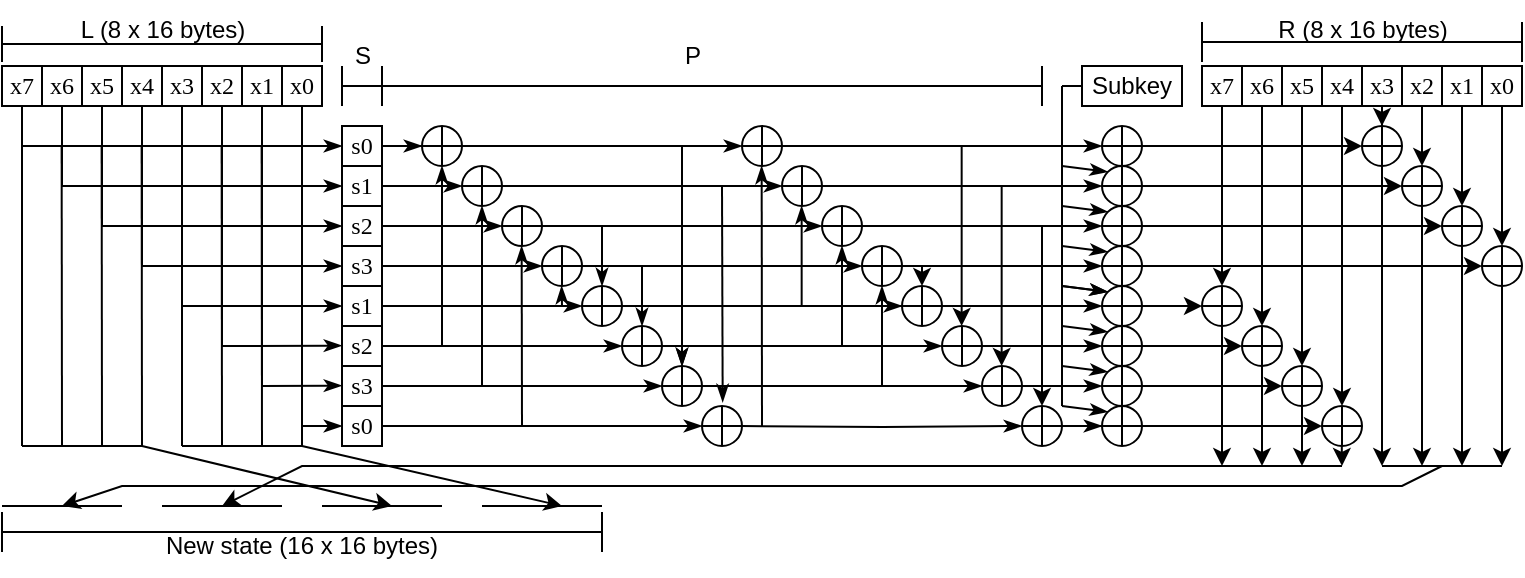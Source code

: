 <mxfile version="20.8.16" type="device"><diagram id="EB2TiOhRfrGCA63Hxv11" name="Page-1"><mxGraphModel dx="985" dy="587" grid="1" gridSize="10" guides="1" tooltips="1" connect="1" arrows="1" fold="1" page="1" pageScale="1" pageWidth="850" pageHeight="1100" math="0" shadow="0"><root><mxCell id="0"/><mxCell id="1" parent="0"/><mxCell id="2Qo4ODUNuvHKBM7ZVn9f-11" style="edgeStyle=orthogonalEdgeStyle;rounded=0;orthogonalLoop=1;jettySize=auto;html=1;endArrow=none;endFill=0;" parent="1" source="1YM4unuoVFdTTNvpchQm-1" edge="1"><mxGeometry relative="1" as="geometry"><mxPoint x="90" y="140" as="targetPoint"/></mxGeometry></mxCell><mxCell id="1YM4unuoVFdTTNvpchQm-1" value="&lt;font face=&quot;Source Code Pro&quot;&gt;x7&lt;/font&gt;" style="rounded=0;whiteSpace=wrap;html=1;" parent="1" vertex="1"><mxGeometry x="80" y="100" width="20" height="20" as="geometry"/></mxCell><mxCell id="2Qo4ODUNuvHKBM7ZVn9f-12" style="edgeStyle=orthogonalEdgeStyle;rounded=0;orthogonalLoop=1;jettySize=auto;html=1;endArrow=none;endFill=0;" parent="1" source="1YM4unuoVFdTTNvpchQm-2" edge="1"><mxGeometry relative="1" as="geometry"><mxPoint x="110" y="160" as="targetPoint"/></mxGeometry></mxCell><mxCell id="1YM4unuoVFdTTNvpchQm-2" value="&lt;font face=&quot;Source Code Pro&quot;&gt;x6&lt;/font&gt;" style="rounded=0;whiteSpace=wrap;html=1;" parent="1" vertex="1"><mxGeometry x="100" y="100" width="20" height="20" as="geometry"/></mxCell><mxCell id="2Qo4ODUNuvHKBM7ZVn9f-14" style="edgeStyle=orthogonalEdgeStyle;rounded=0;orthogonalLoop=1;jettySize=auto;html=1;endArrow=none;endFill=0;" parent="1" source="1YM4unuoVFdTTNvpchQm-3" edge="1"><mxGeometry relative="1" as="geometry"><mxPoint x="150" y="200" as="targetPoint"/></mxGeometry></mxCell><mxCell id="1YM4unuoVFdTTNvpchQm-3" value="&lt;font face=&quot;Source Code Pro&quot;&gt;x4&lt;/font&gt;" style="rounded=0;whiteSpace=wrap;html=1;" parent="1" vertex="1"><mxGeometry x="140" y="100" width="20" height="20" as="geometry"/></mxCell><mxCell id="2Qo4ODUNuvHKBM7ZVn9f-13" style="edgeStyle=orthogonalEdgeStyle;rounded=0;orthogonalLoop=1;jettySize=auto;html=1;endArrow=none;endFill=0;" parent="1" source="1YM4unuoVFdTTNvpchQm-4" edge="1"><mxGeometry relative="1" as="geometry"><mxPoint x="130" y="180" as="targetPoint"/></mxGeometry></mxCell><mxCell id="1YM4unuoVFdTTNvpchQm-4" value="&lt;font face=&quot;Source Code Pro&quot;&gt;x5&lt;/font&gt;" style="rounded=0;whiteSpace=wrap;html=1;" parent="1" vertex="1"><mxGeometry x="120" y="100" width="20" height="20" as="geometry"/></mxCell><mxCell id="2Qo4ODUNuvHKBM7ZVn9f-15" style="edgeStyle=orthogonalEdgeStyle;rounded=0;orthogonalLoop=1;jettySize=auto;html=1;endArrow=none;endFill=0;" parent="1" source="1YM4unuoVFdTTNvpchQm-5" edge="1"><mxGeometry relative="1" as="geometry"><mxPoint x="170" y="220" as="targetPoint"/></mxGeometry></mxCell><mxCell id="1YM4unuoVFdTTNvpchQm-5" value="&lt;font face=&quot;Source Code Pro&quot;&gt;x3&lt;/font&gt;" style="rounded=0;whiteSpace=wrap;html=1;" parent="1" vertex="1"><mxGeometry x="160" y="100" width="20" height="20" as="geometry"/></mxCell><mxCell id="2Qo4ODUNuvHKBM7ZVn9f-16" style="edgeStyle=orthogonalEdgeStyle;rounded=0;orthogonalLoop=1;jettySize=auto;html=1;endArrow=none;endFill=0;" parent="1" source="1YM4unuoVFdTTNvpchQm-6" edge="1"><mxGeometry relative="1" as="geometry"><mxPoint x="190" y="240" as="targetPoint"/></mxGeometry></mxCell><mxCell id="1YM4unuoVFdTTNvpchQm-6" value="&lt;font face=&quot;Source Code Pro&quot;&gt;x2&lt;/font&gt;" style="rounded=0;whiteSpace=wrap;html=1;" parent="1" vertex="1"><mxGeometry x="180" y="100" width="20" height="20" as="geometry"/></mxCell><mxCell id="1YM4unuoVFdTTNvpchQm-7" value="&lt;font face=&quot;Source Code Pro&quot;&gt;x0&lt;/font&gt;" style="rounded=0;whiteSpace=wrap;html=1;" parent="1" vertex="1"><mxGeometry x="220" y="100" width="20" height="20" as="geometry"/></mxCell><mxCell id="2Qo4ODUNuvHKBM7ZVn9f-17" style="edgeStyle=orthogonalEdgeStyle;rounded=0;orthogonalLoop=1;jettySize=auto;html=1;endArrow=none;endFill=0;" parent="1" source="1YM4unuoVFdTTNvpchQm-8" edge="1"><mxGeometry relative="1" as="geometry"><mxPoint x="210" y="260" as="targetPoint"/></mxGeometry></mxCell><mxCell id="1YM4unuoVFdTTNvpchQm-8" value="&lt;font face=&quot;Source Code Pro&quot;&gt;x1&lt;/font&gt;" style="rounded=0;whiteSpace=wrap;html=1;" parent="1" vertex="1"><mxGeometry x="200" y="100" width="20" height="20" as="geometry"/></mxCell><mxCell id="1YM4unuoVFdTTNvpchQm-9" value="" style="shape=crossbar;whiteSpace=wrap;html=1;rounded=1;" parent="1" vertex="1"><mxGeometry x="80" y="80" width="160" height="18" as="geometry"/></mxCell><mxCell id="1YM4unuoVFdTTNvpchQm-10" value="L (8 x 16 bytes)" style="text;html=1;align=center;verticalAlign=middle;resizable=0;points=[];autosize=1;strokeColor=none;fillColor=none;" parent="1" vertex="1"><mxGeometry x="105" y="67" width="110" height="30" as="geometry"/></mxCell><mxCell id="2Qo4ODUNuvHKBM7ZVn9f-50" style="edgeStyle=orthogonalEdgeStyle;rounded=0;orthogonalLoop=1;jettySize=auto;html=1;entryX=0;entryY=0.5;entryDx=0;entryDy=0;endArrow=classicThin;endFill=1;" parent="1" source="2Qo4ODUNuvHKBM7ZVn9f-2" target="2Qo4ODUNuvHKBM7ZVn9f-40" edge="1"><mxGeometry relative="1" as="geometry"/></mxCell><mxCell id="2Qo4ODUNuvHKBM7ZVn9f-2" value="&lt;font face=&quot;Source Code Pro&quot;&gt;s0&lt;/font&gt;" style="rounded=0;whiteSpace=wrap;html=1;" parent="1" vertex="1"><mxGeometry x="250" y="130" width="20" height="20" as="geometry"/></mxCell><mxCell id="2Qo4ODUNuvHKBM7ZVn9f-51" style="edgeStyle=orthogonalEdgeStyle;rounded=0;orthogonalLoop=1;jettySize=auto;html=1;entryX=0;entryY=0.5;entryDx=0;entryDy=0;endArrow=classicThin;endFill=1;" parent="1" source="2Qo4ODUNuvHKBM7ZVn9f-3" target="2Qo4ODUNuvHKBM7ZVn9f-41" edge="1"><mxGeometry relative="1" as="geometry"/></mxCell><mxCell id="2Qo4ODUNuvHKBM7ZVn9f-3" value="&lt;font face=&quot;Source Code Pro&quot;&gt;s1&lt;/font&gt;" style="rounded=0;whiteSpace=wrap;html=1;" parent="1" vertex="1"><mxGeometry x="250" y="150" width="20" height="20" as="geometry"/></mxCell><mxCell id="2Qo4ODUNuvHKBM7ZVn9f-52" style="edgeStyle=orthogonalEdgeStyle;rounded=0;orthogonalLoop=1;jettySize=auto;html=1;entryX=0;entryY=0.5;entryDx=0;entryDy=0;endArrow=classicThin;endFill=1;" parent="1" source="2Qo4ODUNuvHKBM7ZVn9f-4" target="2Qo4ODUNuvHKBM7ZVn9f-43" edge="1"><mxGeometry relative="1" as="geometry"/></mxCell><mxCell id="2Qo4ODUNuvHKBM7ZVn9f-4" value="&lt;font face=&quot;Source Code Pro&quot;&gt;s2&lt;/font&gt;" style="rounded=0;whiteSpace=wrap;html=1;" parent="1" vertex="1"><mxGeometry x="250" y="170" width="20" height="20" as="geometry"/></mxCell><mxCell id="2Qo4ODUNuvHKBM7ZVn9f-53" style="edgeStyle=orthogonalEdgeStyle;rounded=0;orthogonalLoop=1;jettySize=auto;html=1;entryX=0;entryY=0.5;entryDx=0;entryDy=0;endArrow=classicThin;endFill=1;" parent="1" source="2Qo4ODUNuvHKBM7ZVn9f-5" target="2Qo4ODUNuvHKBM7ZVn9f-42" edge="1"><mxGeometry relative="1" as="geometry"/></mxCell><mxCell id="2Qo4ODUNuvHKBM7ZVn9f-5" value="&lt;font face=&quot;Source Code Pro&quot;&gt;s3&lt;/font&gt;" style="rounded=0;whiteSpace=wrap;html=1;" parent="1" vertex="1"><mxGeometry x="250" y="190" width="20" height="20" as="geometry"/></mxCell><mxCell id="2Qo4ODUNuvHKBM7ZVn9f-54" style="edgeStyle=orthogonalEdgeStyle;rounded=0;orthogonalLoop=1;jettySize=auto;html=1;entryX=0;entryY=0.5;entryDx=0;entryDy=0;endArrow=classicThin;endFill=1;" parent="1" source="2Qo4ODUNuvHKBM7ZVn9f-6" target="2Qo4ODUNuvHKBM7ZVn9f-45" edge="1"><mxGeometry relative="1" as="geometry"/></mxCell><mxCell id="2Qo4ODUNuvHKBM7ZVn9f-6" value="&lt;font face=&quot;Source Code Pro&quot;&gt;s1&lt;/font&gt;" style="rounded=0;whiteSpace=wrap;html=1;" parent="1" vertex="1"><mxGeometry x="250" y="210" width="20" height="20" as="geometry"/></mxCell><mxCell id="2Qo4ODUNuvHKBM7ZVn9f-56" style="edgeStyle=orthogonalEdgeStyle;rounded=0;orthogonalLoop=1;jettySize=auto;html=1;entryX=0;entryY=0.5;entryDx=0;entryDy=0;endArrow=classicThin;endFill=1;" parent="1" source="2Qo4ODUNuvHKBM7ZVn9f-7" target="2Qo4ODUNuvHKBM7ZVn9f-46" edge="1"><mxGeometry relative="1" as="geometry"/></mxCell><mxCell id="2Qo4ODUNuvHKBM7ZVn9f-7" value="&lt;font face=&quot;Source Code Pro&quot;&gt;s2&lt;/font&gt;" style="rounded=0;whiteSpace=wrap;html=1;" parent="1" vertex="1"><mxGeometry x="250" y="230" width="20" height="20" as="geometry"/></mxCell><mxCell id="2Qo4ODUNuvHKBM7ZVn9f-57" style="edgeStyle=orthogonalEdgeStyle;rounded=0;orthogonalLoop=1;jettySize=auto;html=1;entryX=0;entryY=0.5;entryDx=0;entryDy=0;endArrow=classicThin;endFill=1;" parent="1" source="2Qo4ODUNuvHKBM7ZVn9f-8" target="2Qo4ODUNuvHKBM7ZVn9f-48" edge="1"><mxGeometry relative="1" as="geometry"/></mxCell><mxCell id="2Qo4ODUNuvHKBM7ZVn9f-8" value="&lt;font face=&quot;Source Code Pro&quot;&gt;s3&lt;/font&gt;" style="rounded=0;whiteSpace=wrap;html=1;" parent="1" vertex="1"><mxGeometry x="250" y="250" width="20" height="20" as="geometry"/></mxCell><mxCell id="2Qo4ODUNuvHKBM7ZVn9f-58" style="edgeStyle=orthogonalEdgeStyle;rounded=0;orthogonalLoop=1;jettySize=auto;html=1;entryX=0;entryY=0.5;entryDx=0;entryDy=0;endArrow=classicThin;endFill=1;" parent="1" source="2Qo4ODUNuvHKBM7ZVn9f-9" target="2Qo4ODUNuvHKBM7ZVn9f-47" edge="1"><mxGeometry relative="1" as="geometry"/></mxCell><mxCell id="2Qo4ODUNuvHKBM7ZVn9f-9" value="&lt;font face=&quot;Source Code Pro&quot;&gt;s0&lt;/font&gt;" style="rounded=0;whiteSpace=wrap;html=1;" parent="1" vertex="1"><mxGeometry x="250" y="270" width="20" height="20" as="geometry"/></mxCell><mxCell id="2Qo4ODUNuvHKBM7ZVn9f-10" value="" style="endArrow=classicThin;html=1;rounded=0;entryX=0;entryY=0.5;entryDx=0;entryDy=0;endFill=1;" parent="1" target="2Qo4ODUNuvHKBM7ZVn9f-2" edge="1"><mxGeometry width="50" height="50" relative="1" as="geometry"><mxPoint x="90" y="140" as="sourcePoint"/><mxPoint x="130" y="180" as="targetPoint"/></mxGeometry></mxCell><mxCell id="2Qo4ODUNuvHKBM7ZVn9f-20" value="" style="endArrow=classicThin;html=1;rounded=0;entryX=0;entryY=0.5;entryDx=0;entryDy=0;endFill=1;" parent="1" target="2Qo4ODUNuvHKBM7ZVn9f-3" edge="1"><mxGeometry width="50" height="50" relative="1" as="geometry"><mxPoint x="110" y="160" as="sourcePoint"/><mxPoint x="120" y="250" as="targetPoint"/></mxGeometry></mxCell><mxCell id="2Qo4ODUNuvHKBM7ZVn9f-21" value="" style="endArrow=classicThin;html=1;rounded=0;entryX=0;entryY=0.5;entryDx=0;entryDy=0;endFill=1;" parent="1" target="2Qo4ODUNuvHKBM7ZVn9f-4" edge="1"><mxGeometry width="50" height="50" relative="1" as="geometry"><mxPoint x="130" y="180" as="sourcePoint"/><mxPoint x="130" y="260" as="targetPoint"/></mxGeometry></mxCell><mxCell id="2Qo4ODUNuvHKBM7ZVn9f-22" value="" style="endArrow=classicThin;html=1;rounded=0;entryX=0;entryY=0.5;entryDx=0;entryDy=0;endFill=1;" parent="1" target="2Qo4ODUNuvHKBM7ZVn9f-5" edge="1"><mxGeometry width="50" height="50" relative="1" as="geometry"><mxPoint x="150" y="200" as="sourcePoint"/><mxPoint x="140" y="270" as="targetPoint"/></mxGeometry></mxCell><mxCell id="2Qo4ODUNuvHKBM7ZVn9f-23" value="" style="endArrow=classicThin;html=1;rounded=0;entryX=0;entryY=0.5;entryDx=0;entryDy=0;endFill=1;" parent="1" target="2Qo4ODUNuvHKBM7ZVn9f-6" edge="1"><mxGeometry width="50" height="50" relative="1" as="geometry"><mxPoint x="170" y="220" as="sourcePoint"/><mxPoint x="150" y="280" as="targetPoint"/></mxGeometry></mxCell><mxCell id="2Qo4ODUNuvHKBM7ZVn9f-25" value="" style="endArrow=classicThin;html=1;rounded=0;entryX=0;entryY=0.5;entryDx=0;entryDy=0;endFill=1;" parent="1" edge="1"><mxGeometry width="50" height="50" relative="1" as="geometry"><mxPoint x="190" y="240" as="sourcePoint"/><mxPoint x="250" y="239.82" as="targetPoint"/></mxGeometry></mxCell><mxCell id="2Qo4ODUNuvHKBM7ZVn9f-26" value="" style="endArrow=classicThin;html=1;rounded=0;entryX=0;entryY=0.5;entryDx=0;entryDy=0;endFill=1;" parent="1" edge="1"><mxGeometry width="50" height="50" relative="1" as="geometry"><mxPoint x="210" y="260" as="sourcePoint"/><mxPoint x="250" y="259.82" as="targetPoint"/></mxGeometry></mxCell><mxCell id="2Qo4ODUNuvHKBM7ZVn9f-27" value="" style="endArrow=classicThin;html=1;rounded=0;entryX=0;entryY=0.5;entryDx=0;entryDy=0;endFill=1;" parent="1" target="2Qo4ODUNuvHKBM7ZVn9f-9" edge="1"><mxGeometry width="50" height="50" relative="1" as="geometry"><mxPoint x="230" y="280" as="sourcePoint"/><mxPoint x="270" y="330" as="targetPoint"/></mxGeometry></mxCell><mxCell id="2Qo4ODUNuvHKBM7ZVn9f-28" value="" style="endArrow=none;html=1;rounded=0;" parent="1" edge="1"><mxGeometry width="50" height="50" relative="1" as="geometry"><mxPoint x="90" y="290" as="sourcePoint"/><mxPoint x="90" y="140" as="targetPoint"/></mxGeometry></mxCell><mxCell id="2Qo4ODUNuvHKBM7ZVn9f-29" value="" style="endArrow=none;html=1;rounded=0;" parent="1" edge="1"><mxGeometry width="50" height="50" relative="1" as="geometry"><mxPoint x="110" y="290" as="sourcePoint"/><mxPoint x="109.82" y="140" as="targetPoint"/></mxGeometry></mxCell><mxCell id="2Qo4ODUNuvHKBM7ZVn9f-30" value="" style="endArrow=none;html=1;rounded=0;" parent="1" edge="1"><mxGeometry width="50" height="50" relative="1" as="geometry"><mxPoint x="130" y="290" as="sourcePoint"/><mxPoint x="129.82" y="140" as="targetPoint"/></mxGeometry></mxCell><mxCell id="2Qo4ODUNuvHKBM7ZVn9f-31" value="" style="endArrow=none;html=1;rounded=0;" parent="1" edge="1"><mxGeometry width="50" height="50" relative="1" as="geometry"><mxPoint x="150" y="290" as="sourcePoint"/><mxPoint x="149.82" y="140" as="targetPoint"/></mxGeometry></mxCell><mxCell id="2Qo4ODUNuvHKBM7ZVn9f-32" value="" style="endArrow=none;html=1;rounded=0;" parent="1" edge="1"><mxGeometry width="50" height="50" relative="1" as="geometry"><mxPoint x="170" y="290" as="sourcePoint"/><mxPoint x="170" y="140" as="targetPoint"/></mxGeometry></mxCell><mxCell id="2Qo4ODUNuvHKBM7ZVn9f-33" value="" style="endArrow=none;html=1;rounded=0;" parent="1" edge="1"><mxGeometry width="50" height="50" relative="1" as="geometry"><mxPoint x="190" y="290" as="sourcePoint"/><mxPoint x="189.82" y="140" as="targetPoint"/></mxGeometry></mxCell><mxCell id="2Qo4ODUNuvHKBM7ZVn9f-34" value="" style="endArrow=none;html=1;rounded=0;" parent="1" edge="1"><mxGeometry width="50" height="50" relative="1" as="geometry"><mxPoint x="210" y="290" as="sourcePoint"/><mxPoint x="209.82" y="140" as="targetPoint"/></mxGeometry></mxCell><mxCell id="2Qo4ODUNuvHKBM7ZVn9f-35" value="" style="endArrow=none;html=1;rounded=0;entryX=0.5;entryY=1;entryDx=0;entryDy=0;" parent="1" target="1YM4unuoVFdTTNvpchQm-7" edge="1"><mxGeometry width="50" height="50" relative="1" as="geometry"><mxPoint x="230" y="290" as="sourcePoint"/><mxPoint x="229.91" y="140" as="targetPoint"/></mxGeometry></mxCell><mxCell id="2Qo4ODUNuvHKBM7ZVn9f-37" value="" style="shape=crossbar;whiteSpace=wrap;html=1;rounded=1;fillColor=#212B2B;" parent="1" vertex="1"><mxGeometry x="250" y="100" width="20" height="20" as="geometry"/></mxCell><mxCell id="2Qo4ODUNuvHKBM7ZVn9f-39" value="S" style="text;html=1;align=center;verticalAlign=middle;resizable=0;points=[];autosize=1;strokeColor=none;fillColor=none;" parent="1" vertex="1"><mxGeometry x="245" y="80" width="30" height="30" as="geometry"/></mxCell><mxCell id="2Qo4ODUNuvHKBM7ZVn9f-40" value="" style="shape=orEllipse;perimeter=ellipsePerimeter;whiteSpace=wrap;html=1;backgroundOutline=1;fillColor=none;" parent="1" vertex="1"><mxGeometry x="290" y="130" width="20" height="20" as="geometry"/></mxCell><mxCell id="2Qo4ODUNuvHKBM7ZVn9f-41" value="" style="shape=orEllipse;perimeter=ellipsePerimeter;whiteSpace=wrap;html=1;backgroundOutline=1;fillColor=none;" parent="1" vertex="1"><mxGeometry x="310" y="150" width="20" height="20" as="geometry"/></mxCell><mxCell id="2Qo4ODUNuvHKBM7ZVn9f-42" value="" style="shape=orEllipse;perimeter=ellipsePerimeter;whiteSpace=wrap;html=1;backgroundOutline=1;fillColor=none;" parent="1" vertex="1"><mxGeometry x="350" y="190" width="20" height="20" as="geometry"/></mxCell><mxCell id="2Qo4ODUNuvHKBM7ZVn9f-43" value="" style="shape=orEllipse;perimeter=ellipsePerimeter;whiteSpace=wrap;html=1;backgroundOutline=1;fillColor=none;" parent="1" vertex="1"><mxGeometry x="330" y="170" width="20" height="20" as="geometry"/></mxCell><mxCell id="2Qo4ODUNuvHKBM7ZVn9f-45" value="" style="shape=orEllipse;perimeter=ellipsePerimeter;whiteSpace=wrap;html=1;backgroundOutline=1;fillColor=none;" parent="1" vertex="1"><mxGeometry x="370" y="210" width="20" height="20" as="geometry"/></mxCell><mxCell id="2Qo4ODUNuvHKBM7ZVn9f-46" value="" style="shape=orEllipse;perimeter=ellipsePerimeter;whiteSpace=wrap;html=1;backgroundOutline=1;fillColor=none;" parent="1" vertex="1"><mxGeometry x="390" y="230" width="20" height="20" as="geometry"/></mxCell><mxCell id="2Qo4ODUNuvHKBM7ZVn9f-47" value="" style="shape=orEllipse;perimeter=ellipsePerimeter;whiteSpace=wrap;html=1;backgroundOutline=1;fillColor=none;" parent="1" vertex="1"><mxGeometry x="430" y="270" width="20" height="20" as="geometry"/></mxCell><mxCell id="2Qo4ODUNuvHKBM7ZVn9f-48" value="" style="shape=orEllipse;perimeter=ellipsePerimeter;whiteSpace=wrap;html=1;backgroundOutline=1;fillColor=none;" parent="1" vertex="1"><mxGeometry x="410" y="250" width="20" height="20" as="geometry"/></mxCell><mxCell id="2Qo4ODUNuvHKBM7ZVn9f-60" value="" style="endArrow=classicThin;html=1;rounded=0;entryX=0.5;entryY=1;entryDx=0;entryDy=0;endFill=1;" parent="1" target="2Qo4ODUNuvHKBM7ZVn9f-40" edge="1"><mxGeometry width="50" height="50" relative="1" as="geometry"><mxPoint x="300" y="240" as="sourcePoint"/><mxPoint x="350" y="300" as="targetPoint"/></mxGeometry></mxCell><mxCell id="2Qo4ODUNuvHKBM7ZVn9f-62" value="" style="endArrow=classicThin;html=1;rounded=0;entryX=0.5;entryY=1;entryDx=0;entryDy=0;endFill=1;" parent="1" edge="1"><mxGeometry width="50" height="50" relative="1" as="geometry"><mxPoint x="340" y="280" as="sourcePoint"/><mxPoint x="339.83" y="190" as="targetPoint"/></mxGeometry></mxCell><mxCell id="2Qo4ODUNuvHKBM7ZVn9f-63" value="" style="endArrow=classicThin;html=1;rounded=0;entryX=0.5;entryY=1;entryDx=0;entryDy=0;endFill=1;" parent="1" edge="1"><mxGeometry width="50" height="50" relative="1" as="geometry"><mxPoint x="320" y="260" as="sourcePoint"/><mxPoint x="320" y="170" as="targetPoint"/></mxGeometry></mxCell><mxCell id="2Qo4ODUNuvHKBM7ZVn9f-65" value="" style="endArrow=classicThin;html=1;rounded=0;entryX=0.5;entryY=1;entryDx=0;entryDy=0;endFill=1;" parent="1" edge="1"><mxGeometry width="50" height="50" relative="1" as="geometry"><mxPoint x="360" y="220" as="sourcePoint"/><mxPoint x="359.83" y="210" as="targetPoint"/></mxGeometry></mxCell><mxCell id="2Qo4ODUNuvHKBM7ZVn9f-66" style="edgeStyle=orthogonalEdgeStyle;rounded=0;orthogonalLoop=1;jettySize=auto;html=1;entryX=0;entryY=0.5;entryDx=0;entryDy=0;endArrow=classicThin;endFill=1;exitX=1;exitY=0.5;exitDx=0;exitDy=0;" parent="1" source="2Qo4ODUNuvHKBM7ZVn9f-40" target="2Qo4ODUNuvHKBM7ZVn9f-74" edge="1"><mxGeometry relative="1" as="geometry"><mxPoint x="450" y="140" as="sourcePoint"/></mxGeometry></mxCell><mxCell id="2Qo4ODUNuvHKBM7ZVn9f-67" style="edgeStyle=orthogonalEdgeStyle;rounded=0;orthogonalLoop=1;jettySize=auto;html=1;entryX=0;entryY=0.5;entryDx=0;entryDy=0;endArrow=classicThin;endFill=1;exitX=1;exitY=0.5;exitDx=0;exitDy=0;" parent="1" source="2Qo4ODUNuvHKBM7ZVn9f-41" target="2Qo4ODUNuvHKBM7ZVn9f-75" edge="1"><mxGeometry relative="1" as="geometry"><mxPoint x="450" y="160" as="sourcePoint"/></mxGeometry></mxCell><mxCell id="2Qo4ODUNuvHKBM7ZVn9f-68" style="edgeStyle=orthogonalEdgeStyle;rounded=0;orthogonalLoop=1;jettySize=auto;html=1;entryX=0;entryY=0.5;entryDx=0;entryDy=0;endArrow=classicThin;endFill=1;exitX=1;exitY=0.5;exitDx=0;exitDy=0;" parent="1" source="2Qo4ODUNuvHKBM7ZVn9f-43" target="2Qo4ODUNuvHKBM7ZVn9f-77" edge="1"><mxGeometry relative="1" as="geometry"><mxPoint x="450" y="180" as="sourcePoint"/></mxGeometry></mxCell><mxCell id="2Qo4ODUNuvHKBM7ZVn9f-69" style="edgeStyle=orthogonalEdgeStyle;rounded=0;orthogonalLoop=1;jettySize=auto;html=1;entryX=0;entryY=0.5;entryDx=0;entryDy=0;endArrow=classicThin;endFill=1;exitX=1;exitY=0.5;exitDx=0;exitDy=0;" parent="1" source="2Qo4ODUNuvHKBM7ZVn9f-42" target="2Qo4ODUNuvHKBM7ZVn9f-76" edge="1"><mxGeometry relative="1" as="geometry"><mxPoint x="450" y="200" as="sourcePoint"/></mxGeometry></mxCell><mxCell id="2Qo4ODUNuvHKBM7ZVn9f-70" style="edgeStyle=orthogonalEdgeStyle;rounded=0;orthogonalLoop=1;jettySize=auto;html=1;entryX=0;entryY=0.5;entryDx=0;entryDy=0;endArrow=classicThin;endFill=1;exitX=1;exitY=0.5;exitDx=0;exitDy=0;" parent="1" source="2Qo4ODUNuvHKBM7ZVn9f-45" target="2Qo4ODUNuvHKBM7ZVn9f-78" edge="1"><mxGeometry relative="1" as="geometry"><mxPoint x="450" y="220" as="sourcePoint"/></mxGeometry></mxCell><mxCell id="2Qo4ODUNuvHKBM7ZVn9f-71" style="edgeStyle=orthogonalEdgeStyle;rounded=0;orthogonalLoop=1;jettySize=auto;html=1;entryX=0;entryY=0.5;entryDx=0;entryDy=0;endArrow=classicThin;endFill=1;exitX=1;exitY=0.5;exitDx=0;exitDy=0;" parent="1" source="2Qo4ODUNuvHKBM7ZVn9f-46" target="2Qo4ODUNuvHKBM7ZVn9f-79" edge="1"><mxGeometry relative="1" as="geometry"><mxPoint x="450" y="240" as="sourcePoint"/></mxGeometry></mxCell><mxCell id="2Qo4ODUNuvHKBM7ZVn9f-72" style="edgeStyle=orthogonalEdgeStyle;rounded=0;orthogonalLoop=1;jettySize=auto;html=1;entryX=0;entryY=0.5;entryDx=0;entryDy=0;endArrow=classicThin;endFill=1;exitX=1;exitY=0.5;exitDx=0;exitDy=0;" parent="1" source="2Qo4ODUNuvHKBM7ZVn9f-48" target="2Qo4ODUNuvHKBM7ZVn9f-81" edge="1"><mxGeometry relative="1" as="geometry"><mxPoint x="450" y="260" as="sourcePoint"/></mxGeometry></mxCell><mxCell id="2Qo4ODUNuvHKBM7ZVn9f-73" style="edgeStyle=orthogonalEdgeStyle;rounded=0;orthogonalLoop=1;jettySize=auto;html=1;entryX=0;entryY=0.5;entryDx=0;entryDy=0;endArrow=classicThin;endFill=1;" parent="1" target="2Qo4ODUNuvHKBM7ZVn9f-80" edge="1"><mxGeometry relative="1" as="geometry"><mxPoint x="450" y="280" as="sourcePoint"/></mxGeometry></mxCell><mxCell id="2Qo4ODUNuvHKBM7ZVn9f-101" style="edgeStyle=orthogonalEdgeStyle;rounded=0;orthogonalLoop=1;jettySize=auto;html=1;entryX=0;entryY=0.5;entryDx=0;entryDy=0;endArrow=classicThin;endFill=1;" parent="1" source="2Qo4ODUNuvHKBM7ZVn9f-74" target="2Qo4ODUNuvHKBM7ZVn9f-100" edge="1"><mxGeometry relative="1" as="geometry"/></mxCell><mxCell id="2Qo4ODUNuvHKBM7ZVn9f-74" value="" style="shape=orEllipse;perimeter=ellipsePerimeter;whiteSpace=wrap;html=1;backgroundOutline=1;fillColor=none;" parent="1" vertex="1"><mxGeometry x="450" y="130" width="20" height="20" as="geometry"/></mxCell><mxCell id="2Qo4ODUNuvHKBM7ZVn9f-102" style="edgeStyle=orthogonalEdgeStyle;rounded=0;orthogonalLoop=1;jettySize=auto;html=1;entryX=0;entryY=0.5;entryDx=0;entryDy=0;endArrow=classicThin;endFill=1;" parent="1" source="2Qo4ODUNuvHKBM7ZVn9f-75" target="2Qo4ODUNuvHKBM7ZVn9f-99" edge="1"><mxGeometry relative="1" as="geometry"/></mxCell><mxCell id="2Qo4ODUNuvHKBM7ZVn9f-75" value="" style="shape=orEllipse;perimeter=ellipsePerimeter;whiteSpace=wrap;html=1;backgroundOutline=1;fillColor=none;" parent="1" vertex="1"><mxGeometry x="470" y="150" width="20" height="20" as="geometry"/></mxCell><mxCell id="2Qo4ODUNuvHKBM7ZVn9f-105" style="edgeStyle=orthogonalEdgeStyle;rounded=0;orthogonalLoop=1;jettySize=auto;html=1;entryX=0;entryY=0.5;entryDx=0;entryDy=0;endArrow=classicThin;endFill=1;" parent="1" source="2Qo4ODUNuvHKBM7ZVn9f-76" target="2Qo4ODUNuvHKBM7ZVn9f-97" edge="1"><mxGeometry relative="1" as="geometry"/></mxCell><mxCell id="2Qo4ODUNuvHKBM7ZVn9f-76" value="" style="shape=orEllipse;perimeter=ellipsePerimeter;whiteSpace=wrap;html=1;backgroundOutline=1;fillColor=none;" parent="1" vertex="1"><mxGeometry x="510" y="190" width="20" height="20" as="geometry"/></mxCell><mxCell id="2Qo4ODUNuvHKBM7ZVn9f-103" style="edgeStyle=orthogonalEdgeStyle;rounded=0;orthogonalLoop=1;jettySize=auto;html=1;entryX=0;entryY=0.5;entryDx=0;entryDy=0;endArrow=classicThin;endFill=1;" parent="1" source="2Qo4ODUNuvHKBM7ZVn9f-77" target="2Qo4ODUNuvHKBM7ZVn9f-98" edge="1"><mxGeometry relative="1" as="geometry"/></mxCell><mxCell id="2Qo4ODUNuvHKBM7ZVn9f-77" value="" style="shape=orEllipse;perimeter=ellipsePerimeter;whiteSpace=wrap;html=1;backgroundOutline=1;fillColor=none;" parent="1" vertex="1"><mxGeometry x="490" y="170" width="20" height="20" as="geometry"/></mxCell><mxCell id="2Qo4ODUNuvHKBM7ZVn9f-106" style="edgeStyle=orthogonalEdgeStyle;rounded=0;orthogonalLoop=1;jettySize=auto;html=1;entryX=0;entryY=0.5;entryDx=0;entryDy=0;endArrow=classicThin;endFill=1;" parent="1" source="2Qo4ODUNuvHKBM7ZVn9f-78" target="2Qo4ODUNuvHKBM7ZVn9f-95" edge="1"><mxGeometry relative="1" as="geometry"/></mxCell><mxCell id="2Qo4ODUNuvHKBM7ZVn9f-112" value="" style="edgeStyle=orthogonalEdgeStyle;rounded=0;orthogonalLoop=1;jettySize=auto;html=1;endArrow=classicThin;endFill=1;" parent="1" source="2Qo4ODUNuvHKBM7ZVn9f-78" target="2Qo4ODUNuvHKBM7ZVn9f-48" edge="1"><mxGeometry relative="1" as="geometry"/></mxCell><mxCell id="2Qo4ODUNuvHKBM7ZVn9f-78" value="" style="shape=orEllipse;perimeter=ellipsePerimeter;whiteSpace=wrap;html=1;backgroundOutline=1;fillColor=none;" parent="1" vertex="1"><mxGeometry x="530" y="210" width="20" height="20" as="geometry"/></mxCell><mxCell id="2Qo4ODUNuvHKBM7ZVn9f-107" style="edgeStyle=orthogonalEdgeStyle;rounded=0;orthogonalLoop=1;jettySize=auto;html=1;entryX=0;entryY=0.5;entryDx=0;entryDy=0;endArrow=classicThin;endFill=1;" parent="1" source="2Qo4ODUNuvHKBM7ZVn9f-79" target="2Qo4ODUNuvHKBM7ZVn9f-94" edge="1"><mxGeometry relative="1" as="geometry"/></mxCell><mxCell id="2Qo4ODUNuvHKBM7ZVn9f-79" value="" style="shape=orEllipse;perimeter=ellipsePerimeter;whiteSpace=wrap;html=1;backgroundOutline=1;fillColor=none;" parent="1" vertex="1"><mxGeometry x="550" y="230" width="20" height="20" as="geometry"/></mxCell><mxCell id="2Qo4ODUNuvHKBM7ZVn9f-109" style="edgeStyle=orthogonalEdgeStyle;rounded=0;orthogonalLoop=1;jettySize=auto;html=1;entryX=0;entryY=0.5;entryDx=0;entryDy=0;endArrow=classicThin;endFill=1;" parent="1" source="2Qo4ODUNuvHKBM7ZVn9f-80" target="2Qo4ODUNuvHKBM7ZVn9f-92" edge="1"><mxGeometry relative="1" as="geometry"/></mxCell><mxCell id="2Qo4ODUNuvHKBM7ZVn9f-80" value="" style="shape=orEllipse;perimeter=ellipsePerimeter;whiteSpace=wrap;html=1;backgroundOutline=1;fillColor=none;" parent="1" vertex="1"><mxGeometry x="590" y="270" width="20" height="20" as="geometry"/></mxCell><mxCell id="2Qo4ODUNuvHKBM7ZVn9f-108" style="edgeStyle=orthogonalEdgeStyle;rounded=0;orthogonalLoop=1;jettySize=auto;html=1;entryX=0;entryY=0.5;entryDx=0;entryDy=0;endArrow=classicThin;endFill=1;" parent="1" source="2Qo4ODUNuvHKBM7ZVn9f-81" target="2Qo4ODUNuvHKBM7ZVn9f-93" edge="1"><mxGeometry relative="1" as="geometry"/></mxCell><mxCell id="2Qo4ODUNuvHKBM7ZVn9f-81" value="" style="shape=orEllipse;perimeter=ellipsePerimeter;whiteSpace=wrap;html=1;backgroundOutline=1;fillColor=none;" parent="1" vertex="1"><mxGeometry x="570" y="250" width="20" height="20" as="geometry"/></mxCell><mxCell id="2Qo4ODUNuvHKBM7ZVn9f-83" value="" style="endArrow=classicThin;html=1;rounded=0;entryX=0.5;entryY=0;entryDx=0;entryDy=0;endFill=1;" parent="1" target="2Qo4ODUNuvHKBM7ZVn9f-46" edge="1"><mxGeometry width="50" height="50" relative="1" as="geometry"><mxPoint x="400" y="200" as="sourcePoint"/><mxPoint x="519.83" y="190" as="targetPoint"/></mxGeometry></mxCell><mxCell id="2Qo4ODUNuvHKBM7ZVn9f-85" value="" style="endArrow=classicThin;html=1;rounded=0;entryX=0.5;entryY=1;entryDx=0;entryDy=0;endFill=1;" parent="1" target="2Qo4ODUNuvHKBM7ZVn9f-76" edge="1"><mxGeometry width="50" height="50" relative="1" as="geometry"><mxPoint x="520" y="260" as="sourcePoint"/><mxPoint x="510.0" y="210" as="targetPoint"/></mxGeometry></mxCell><mxCell id="2Qo4ODUNuvHKBM7ZVn9f-86" value="" style="endArrow=classicThin;html=1;rounded=0;entryX=0.5;entryY=0;entryDx=0;entryDy=0;endFill=1;" parent="1" target="2Qo4ODUNuvHKBM7ZVn9f-45" edge="1"><mxGeometry width="50" height="50" relative="1" as="geometry"><mxPoint x="380" y="180" as="sourcePoint"/><mxPoint x="529.83" y="200" as="targetPoint"/></mxGeometry></mxCell><mxCell id="2Qo4ODUNuvHKBM7ZVn9f-87" value="" style="endArrow=classicThin;html=1;rounded=0;entryX=0.5;entryY=0;entryDx=0;entryDy=0;endFill=1;" parent="1" target="2Qo4ODUNuvHKBM7ZVn9f-48" edge="1"><mxGeometry width="50" height="50" relative="1" as="geometry"><mxPoint x="420" y="140" as="sourcePoint"/><mxPoint x="410" y="240" as="targetPoint"/></mxGeometry></mxCell><mxCell id="2Qo4ODUNuvHKBM7ZVn9f-88" value="" style="endArrow=classicThin;html=1;rounded=0;entryX=0.517;entryY=-0.1;entryDx=0;entryDy=0;endFill=1;entryPerimeter=0;" parent="1" target="2Qo4ODUNuvHKBM7ZVn9f-47" edge="1"><mxGeometry width="50" height="50" relative="1" as="geometry"><mxPoint x="440" y="160" as="sourcePoint"/><mxPoint x="430" y="260" as="targetPoint"/></mxGeometry></mxCell><mxCell id="2Qo4ODUNuvHKBM7ZVn9f-89" value="" style="shape=crossbar;whiteSpace=wrap;html=1;rounded=1;fillColor=#212B2B;" parent="1" vertex="1"><mxGeometry x="270" y="100" width="330" height="20" as="geometry"/></mxCell><mxCell id="2Qo4ODUNuvHKBM7ZVn9f-91" value="P" style="text;html=1;align=center;verticalAlign=middle;resizable=0;points=[];autosize=1;strokeColor=none;fillColor=none;" parent="1" vertex="1"><mxGeometry x="410" y="80" width="30" height="30" as="geometry"/></mxCell><mxCell id="eV4cG85uzPF3R-0MUT6q-12" style="edgeStyle=orthogonalEdgeStyle;rounded=0;orthogonalLoop=1;jettySize=auto;html=1;entryX=0;entryY=0.5;entryDx=0;entryDy=0;" parent="1" source="2Qo4ODUNuvHKBM7ZVn9f-92" target="eV4cG85uzPF3R-0MUT6q-7" edge="1"><mxGeometry relative="1" as="geometry"/></mxCell><mxCell id="2Qo4ODUNuvHKBM7ZVn9f-92" value="" style="shape=orEllipse;perimeter=ellipsePerimeter;whiteSpace=wrap;html=1;backgroundOutline=1;fillColor=none;" parent="1" vertex="1"><mxGeometry x="630" y="270" width="20" height="20" as="geometry"/></mxCell><mxCell id="eV4cG85uzPF3R-0MUT6q-11" style="edgeStyle=orthogonalEdgeStyle;rounded=0;orthogonalLoop=1;jettySize=auto;html=1;entryX=0;entryY=0.5;entryDx=0;entryDy=0;" parent="1" source="2Qo4ODUNuvHKBM7ZVn9f-93" target="eV4cG85uzPF3R-0MUT6q-8" edge="1"><mxGeometry relative="1" as="geometry"/></mxCell><mxCell id="2Qo4ODUNuvHKBM7ZVn9f-93" value="" style="shape=orEllipse;perimeter=ellipsePerimeter;whiteSpace=wrap;html=1;backgroundOutline=1;fillColor=none;" parent="1" vertex="1"><mxGeometry x="630" y="250" width="20" height="20" as="geometry"/></mxCell><mxCell id="eV4cG85uzPF3R-0MUT6q-10" style="edgeStyle=orthogonalEdgeStyle;rounded=0;orthogonalLoop=1;jettySize=auto;html=1;entryX=0;entryY=0.5;entryDx=0;entryDy=0;" parent="1" source="2Qo4ODUNuvHKBM7ZVn9f-94" target="eV4cG85uzPF3R-0MUT6q-6" edge="1"><mxGeometry relative="1" as="geometry"/></mxCell><mxCell id="2Qo4ODUNuvHKBM7ZVn9f-94" value="" style="shape=orEllipse;perimeter=ellipsePerimeter;whiteSpace=wrap;html=1;backgroundOutline=1;fillColor=none;" parent="1" vertex="1"><mxGeometry x="630" y="230" width="20" height="20" as="geometry"/></mxCell><mxCell id="eV4cG85uzPF3R-0MUT6q-9" style="edgeStyle=orthogonalEdgeStyle;rounded=0;orthogonalLoop=1;jettySize=auto;html=1;entryX=0;entryY=0.5;entryDx=0;entryDy=0;" parent="1" source="2Qo4ODUNuvHKBM7ZVn9f-95" target="eV4cG85uzPF3R-0MUT6q-5" edge="1"><mxGeometry relative="1" as="geometry"/></mxCell><mxCell id="2Qo4ODUNuvHKBM7ZVn9f-95" value="" style="shape=orEllipse;perimeter=ellipsePerimeter;whiteSpace=wrap;html=1;backgroundOutline=1;fillColor=none;" parent="1" vertex="1"><mxGeometry x="630" y="210" width="20" height="20" as="geometry"/></mxCell><mxCell id="eV4cG85uzPF3R-0MUT6q-13" style="edgeStyle=orthogonalEdgeStyle;rounded=0;orthogonalLoop=1;jettySize=auto;html=1;entryX=0;entryY=0.5;entryDx=0;entryDy=0;" parent="1" source="2Qo4ODUNuvHKBM7ZVn9f-97" target="eV4cG85uzPF3R-0MUT6q-3" edge="1"><mxGeometry relative="1" as="geometry"/></mxCell><mxCell id="2Qo4ODUNuvHKBM7ZVn9f-97" value="" style="shape=orEllipse;perimeter=ellipsePerimeter;whiteSpace=wrap;html=1;backgroundOutline=1;fillColor=none;" parent="1" vertex="1"><mxGeometry x="630" y="190" width="20" height="20" as="geometry"/></mxCell><mxCell id="eV4cG85uzPF3R-0MUT6q-14" style="edgeStyle=orthogonalEdgeStyle;rounded=0;orthogonalLoop=1;jettySize=auto;html=1;entryX=0;entryY=0.5;entryDx=0;entryDy=0;" parent="1" source="2Qo4ODUNuvHKBM7ZVn9f-98" target="eV4cG85uzPF3R-0MUT6q-4" edge="1"><mxGeometry relative="1" as="geometry"/></mxCell><mxCell id="2Qo4ODUNuvHKBM7ZVn9f-98" value="" style="shape=orEllipse;perimeter=ellipsePerimeter;whiteSpace=wrap;html=1;backgroundOutline=1;fillColor=none;" parent="1" vertex="1"><mxGeometry x="630" y="170" width="20" height="20" as="geometry"/></mxCell><mxCell id="eV4cG85uzPF3R-0MUT6q-15" style="edgeStyle=orthogonalEdgeStyle;rounded=0;orthogonalLoop=1;jettySize=auto;html=1;entryX=0;entryY=0.5;entryDx=0;entryDy=0;" parent="1" source="2Qo4ODUNuvHKBM7ZVn9f-99" target="eV4cG85uzPF3R-0MUT6q-2" edge="1"><mxGeometry relative="1" as="geometry"/></mxCell><mxCell id="2Qo4ODUNuvHKBM7ZVn9f-99" value="" style="shape=orEllipse;perimeter=ellipsePerimeter;whiteSpace=wrap;html=1;backgroundOutline=1;fillColor=none;" parent="1" vertex="1"><mxGeometry x="630" y="150" width="20" height="20" as="geometry"/></mxCell><mxCell id="eV4cG85uzPF3R-0MUT6q-16" style="edgeStyle=orthogonalEdgeStyle;rounded=0;orthogonalLoop=1;jettySize=auto;html=1;entryX=0;entryY=0.5;entryDx=0;entryDy=0;" parent="1" source="2Qo4ODUNuvHKBM7ZVn9f-100" target="eV4cG85uzPF3R-0MUT6q-1" edge="1"><mxGeometry relative="1" as="geometry"/></mxCell><mxCell id="2Qo4ODUNuvHKBM7ZVn9f-100" value="" style="shape=orEllipse;perimeter=ellipsePerimeter;whiteSpace=wrap;html=1;backgroundOutline=1;fillColor=none;" parent="1" vertex="1"><mxGeometry x="630" y="130" width="20" height="20" as="geometry"/></mxCell><mxCell id="2Qo4ODUNuvHKBM7ZVn9f-110" value="" style="endArrow=none;html=1;rounded=0;" parent="1" edge="1"><mxGeometry width="50" height="50" relative="1" as="geometry"><mxPoint x="610" y="270" as="sourcePoint"/><mxPoint x="610" y="110" as="targetPoint"/></mxGeometry></mxCell><mxCell id="2Qo4ODUNuvHKBM7ZVn9f-115" value="" style="endArrow=classicThin;html=1;rounded=0;endFill=1;entryX=0;entryY=0;entryDx=0;entryDy=0;" parent="1" target="2Qo4ODUNuvHKBM7ZVn9f-92" edge="1"><mxGeometry width="50" height="50" relative="1" as="geometry"><mxPoint x="610" y="270" as="sourcePoint"/><mxPoint x="710" y="180" as="targetPoint"/></mxGeometry></mxCell><mxCell id="2Qo4ODUNuvHKBM7ZVn9f-116" value="" style="endArrow=classicThin;html=1;rounded=0;endFill=1;entryX=0;entryY=0;entryDx=0;entryDy=0;" parent="1" edge="1"><mxGeometry width="50" height="50" relative="1" as="geometry"><mxPoint x="610" y="250" as="sourcePoint"/><mxPoint x="632.929" y="252.929" as="targetPoint"/></mxGeometry></mxCell><mxCell id="2Qo4ODUNuvHKBM7ZVn9f-117" value="" style="endArrow=classicThin;html=1;rounded=0;endFill=1;entryX=0;entryY=0;entryDx=0;entryDy=0;" parent="1" edge="1"><mxGeometry width="50" height="50" relative="1" as="geometry"><mxPoint x="610" y="230" as="sourcePoint"/><mxPoint x="632.929" y="232.929" as="targetPoint"/></mxGeometry></mxCell><mxCell id="2Qo4ODUNuvHKBM7ZVn9f-118" value="" style="endArrow=classicThin;html=1;rounded=0;endFill=1;entryX=0;entryY=0;entryDx=0;entryDy=0;" parent="1" edge="1"><mxGeometry width="50" height="50" relative="1" as="geometry"><mxPoint x="610" y="210" as="sourcePoint"/><mxPoint x="632.929" y="212.929" as="targetPoint"/></mxGeometry></mxCell><mxCell id="2Qo4ODUNuvHKBM7ZVn9f-119" value="" style="endArrow=classicThin;html=1;rounded=0;endFill=1;entryX=0;entryY=0;entryDx=0;entryDy=0;" parent="1" edge="1"><mxGeometry width="50" height="50" relative="1" as="geometry"><mxPoint x="610" y="210" as="sourcePoint"/><mxPoint x="632.929" y="212.929" as="targetPoint"/></mxGeometry></mxCell><mxCell id="2Qo4ODUNuvHKBM7ZVn9f-120" value="" style="endArrow=classicThin;html=1;rounded=0;endFill=1;entryX=0;entryY=0;entryDx=0;entryDy=0;" parent="1" edge="1"><mxGeometry width="50" height="50" relative="1" as="geometry"><mxPoint x="610" y="190" as="sourcePoint"/><mxPoint x="632.929" y="192.929" as="targetPoint"/></mxGeometry></mxCell><mxCell id="2Qo4ODUNuvHKBM7ZVn9f-121" value="" style="endArrow=classicThin;html=1;rounded=0;endFill=1;entryX=0;entryY=0;entryDx=0;entryDy=0;" parent="1" edge="1"><mxGeometry width="50" height="50" relative="1" as="geometry"><mxPoint x="610" y="170" as="sourcePoint"/><mxPoint x="632.929" y="172.929" as="targetPoint"/></mxGeometry></mxCell><mxCell id="2Qo4ODUNuvHKBM7ZVn9f-122" value="" style="endArrow=classicThin;html=1;rounded=0;endFill=1;entryX=0;entryY=0;entryDx=0;entryDy=0;" parent="1" edge="1"><mxGeometry width="50" height="50" relative="1" as="geometry"><mxPoint x="610" y="150" as="sourcePoint"/><mxPoint x="632.929" y="152.929" as="targetPoint"/></mxGeometry></mxCell><mxCell id="2Qo4ODUNuvHKBM7ZVn9f-123" value="Subkey" style="rounded=0;whiteSpace=wrap;html=1;fillColor=none;" parent="1" vertex="1"><mxGeometry x="620" y="100" width="50" height="20" as="geometry"/></mxCell><mxCell id="2Qo4ODUNuvHKBM7ZVn9f-124" value="" style="endArrow=none;html=1;rounded=0;entryX=0;entryY=0.5;entryDx=0;entryDy=0;" parent="1" target="2Qo4ODUNuvHKBM7ZVn9f-123" edge="1"><mxGeometry width="50" height="50" relative="1" as="geometry"><mxPoint x="610" y="110" as="sourcePoint"/><mxPoint x="500" y="30" as="targetPoint"/></mxGeometry></mxCell><mxCell id="eV4cG85uzPF3R-0MUT6q-17" style="edgeStyle=orthogonalEdgeStyle;rounded=0;orthogonalLoop=1;jettySize=auto;html=1;entryX=0.5;entryY=0;entryDx=0;entryDy=0;" parent="1" source="2Qo4ODUNuvHKBM7ZVn9f-125" target="eV4cG85uzPF3R-0MUT6q-5" edge="1"><mxGeometry relative="1" as="geometry"/></mxCell><mxCell id="2Qo4ODUNuvHKBM7ZVn9f-125" value="&lt;font face=&quot;Source Code Pro&quot;&gt;x7&lt;/font&gt;" style="rounded=0;whiteSpace=wrap;html=1;" parent="1" vertex="1"><mxGeometry x="680" y="100" width="20" height="20" as="geometry"/></mxCell><mxCell id="eV4cG85uzPF3R-0MUT6q-19" style="edgeStyle=orthogonalEdgeStyle;rounded=0;orthogonalLoop=1;jettySize=auto;html=1;entryX=0.5;entryY=0;entryDx=0;entryDy=0;" parent="1" source="2Qo4ODUNuvHKBM7ZVn9f-126" target="eV4cG85uzPF3R-0MUT6q-6" edge="1"><mxGeometry relative="1" as="geometry"/></mxCell><mxCell id="2Qo4ODUNuvHKBM7ZVn9f-126" value="&lt;font face=&quot;Source Code Pro&quot;&gt;x6&lt;/font&gt;" style="rounded=0;whiteSpace=wrap;html=1;" parent="1" vertex="1"><mxGeometry x="700" y="100" width="20" height="20" as="geometry"/></mxCell><mxCell id="eV4cG85uzPF3R-0MUT6q-21" style="edgeStyle=orthogonalEdgeStyle;rounded=0;orthogonalLoop=1;jettySize=auto;html=1;entryX=0.5;entryY=0;entryDx=0;entryDy=0;" parent="1" source="2Qo4ODUNuvHKBM7ZVn9f-127" target="eV4cG85uzPF3R-0MUT6q-7" edge="1"><mxGeometry relative="1" as="geometry"/></mxCell><mxCell id="2Qo4ODUNuvHKBM7ZVn9f-127" value="&lt;font face=&quot;Source Code Pro&quot;&gt;x4&lt;/font&gt;" style="rounded=0;whiteSpace=wrap;html=1;" parent="1" vertex="1"><mxGeometry x="740" y="100" width="20" height="20" as="geometry"/></mxCell><mxCell id="eV4cG85uzPF3R-0MUT6q-20" style="edgeStyle=orthogonalEdgeStyle;rounded=0;orthogonalLoop=1;jettySize=auto;html=1;entryX=0.5;entryY=0;entryDx=0;entryDy=0;" parent="1" source="2Qo4ODUNuvHKBM7ZVn9f-128" target="eV4cG85uzPF3R-0MUT6q-8" edge="1"><mxGeometry relative="1" as="geometry"/></mxCell><mxCell id="2Qo4ODUNuvHKBM7ZVn9f-128" value="&lt;font face=&quot;Source Code Pro&quot;&gt;x5&lt;/font&gt;" style="rounded=0;whiteSpace=wrap;html=1;" parent="1" vertex="1"><mxGeometry x="720" y="100" width="20" height="20" as="geometry"/></mxCell><mxCell id="eV4cG85uzPF3R-0MUT6q-23" style="edgeStyle=orthogonalEdgeStyle;rounded=0;orthogonalLoop=1;jettySize=auto;html=1;entryX=0.5;entryY=0;entryDx=0;entryDy=0;" parent="1" source="2Qo4ODUNuvHKBM7ZVn9f-129" target="eV4cG85uzPF3R-0MUT6q-1" edge="1"><mxGeometry relative="1" as="geometry"/></mxCell><mxCell id="2Qo4ODUNuvHKBM7ZVn9f-129" value="&lt;font face=&quot;Source Code Pro&quot;&gt;x3&lt;/font&gt;" style="rounded=0;whiteSpace=wrap;html=1;" parent="1" vertex="1"><mxGeometry x="760" y="100" width="20" height="20" as="geometry"/></mxCell><mxCell id="eV4cG85uzPF3R-0MUT6q-24" style="edgeStyle=orthogonalEdgeStyle;rounded=0;orthogonalLoop=1;jettySize=auto;html=1;entryX=0.5;entryY=0;entryDx=0;entryDy=0;" parent="1" source="2Qo4ODUNuvHKBM7ZVn9f-130" target="eV4cG85uzPF3R-0MUT6q-2" edge="1"><mxGeometry relative="1" as="geometry"/></mxCell><mxCell id="2Qo4ODUNuvHKBM7ZVn9f-130" value="&lt;font face=&quot;Source Code Pro&quot;&gt;x2&lt;/font&gt;" style="rounded=0;whiteSpace=wrap;html=1;" parent="1" vertex="1"><mxGeometry x="780" y="100" width="20" height="20" as="geometry"/></mxCell><mxCell id="eV4cG85uzPF3R-0MUT6q-26" style="edgeStyle=orthogonalEdgeStyle;rounded=0;orthogonalLoop=1;jettySize=auto;html=1;" parent="1" source="2Qo4ODUNuvHKBM7ZVn9f-131" target="eV4cG85uzPF3R-0MUT6q-3" edge="1"><mxGeometry relative="1" as="geometry"/></mxCell><mxCell id="2Qo4ODUNuvHKBM7ZVn9f-131" value="&lt;font face=&quot;Source Code Pro&quot;&gt;x0&lt;/font&gt;" style="rounded=0;whiteSpace=wrap;html=1;" parent="1" vertex="1"><mxGeometry x="820" y="100" width="20" height="20" as="geometry"/></mxCell><mxCell id="eV4cG85uzPF3R-0MUT6q-25" style="edgeStyle=orthogonalEdgeStyle;rounded=0;orthogonalLoop=1;jettySize=auto;html=1;entryX=0.5;entryY=0;entryDx=0;entryDy=0;" parent="1" source="2Qo4ODUNuvHKBM7ZVn9f-132" target="eV4cG85uzPF3R-0MUT6q-4" edge="1"><mxGeometry relative="1" as="geometry"/></mxCell><mxCell id="2Qo4ODUNuvHKBM7ZVn9f-132" value="&lt;font face=&quot;Source Code Pro&quot;&gt;x1&lt;/font&gt;" style="rounded=0;whiteSpace=wrap;html=1;" parent="1" vertex="1"><mxGeometry x="800" y="100" width="20" height="20" as="geometry"/></mxCell><mxCell id="2Qo4ODUNuvHKBM7ZVn9f-133" value="" style="shape=crossbar;whiteSpace=wrap;html=1;rounded=1;" parent="1" vertex="1"><mxGeometry x="680" y="78" width="160" height="20" as="geometry"/></mxCell><mxCell id="2Qo4ODUNuvHKBM7ZVn9f-134" value="R (8 x 16 bytes)" style="text;html=1;align=center;verticalAlign=middle;resizable=0;points=[];autosize=1;strokeColor=none;fillColor=none;" parent="1" vertex="1"><mxGeometry x="705" y="67" width="110" height="30" as="geometry"/></mxCell><mxCell id="eV4cG85uzPF3R-0MUT6q-33" style="edgeStyle=orthogonalEdgeStyle;rounded=0;orthogonalLoop=1;jettySize=auto;html=1;" parent="1" source="eV4cG85uzPF3R-0MUT6q-1" edge="1"><mxGeometry relative="1" as="geometry"><mxPoint x="770" y="300" as="targetPoint"/></mxGeometry></mxCell><mxCell id="eV4cG85uzPF3R-0MUT6q-1" value="" style="shape=orEllipse;perimeter=ellipsePerimeter;whiteSpace=wrap;html=1;backgroundOutline=1;fillColor=none;" parent="1" vertex="1"><mxGeometry x="760" y="130" width="20" height="20" as="geometry"/></mxCell><mxCell id="eV4cG85uzPF3R-0MUT6q-34" style="edgeStyle=orthogonalEdgeStyle;rounded=0;orthogonalLoop=1;jettySize=auto;html=1;" parent="1" source="eV4cG85uzPF3R-0MUT6q-2" edge="1"><mxGeometry relative="1" as="geometry"><mxPoint x="790" y="300" as="targetPoint"/></mxGeometry></mxCell><mxCell id="eV4cG85uzPF3R-0MUT6q-2" value="" style="shape=orEllipse;perimeter=ellipsePerimeter;whiteSpace=wrap;html=1;backgroundOutline=1;fillColor=none;" parent="1" vertex="1"><mxGeometry x="780" y="150" width="20" height="20" as="geometry"/></mxCell><mxCell id="eV4cG85uzPF3R-0MUT6q-36" style="edgeStyle=orthogonalEdgeStyle;rounded=0;orthogonalLoop=1;jettySize=auto;html=1;" parent="1" source="eV4cG85uzPF3R-0MUT6q-3" edge="1"><mxGeometry relative="1" as="geometry"><mxPoint x="830" y="300" as="targetPoint"/></mxGeometry></mxCell><mxCell id="eV4cG85uzPF3R-0MUT6q-3" value="" style="shape=orEllipse;perimeter=ellipsePerimeter;whiteSpace=wrap;html=1;backgroundOutline=1;fillColor=none;" parent="1" vertex="1"><mxGeometry x="820" y="190" width="20" height="20" as="geometry"/></mxCell><mxCell id="eV4cG85uzPF3R-0MUT6q-35" style="edgeStyle=orthogonalEdgeStyle;rounded=0;orthogonalLoop=1;jettySize=auto;html=1;" parent="1" source="eV4cG85uzPF3R-0MUT6q-4" edge="1"><mxGeometry relative="1" as="geometry"><mxPoint x="810" y="300" as="targetPoint"/></mxGeometry></mxCell><mxCell id="eV4cG85uzPF3R-0MUT6q-4" value="" style="shape=orEllipse;perimeter=ellipsePerimeter;whiteSpace=wrap;html=1;backgroundOutline=1;fillColor=none;" parent="1" vertex="1"><mxGeometry x="800" y="170" width="20" height="20" as="geometry"/></mxCell><mxCell id="eV4cG85uzPF3R-0MUT6q-31" style="edgeStyle=orthogonalEdgeStyle;rounded=0;orthogonalLoop=1;jettySize=auto;html=1;" parent="1" source="eV4cG85uzPF3R-0MUT6q-5" edge="1"><mxGeometry relative="1" as="geometry"><mxPoint x="690" y="300" as="targetPoint"/></mxGeometry></mxCell><mxCell id="eV4cG85uzPF3R-0MUT6q-5" value="" style="shape=orEllipse;perimeter=ellipsePerimeter;whiteSpace=wrap;html=1;backgroundOutline=1;fillColor=none;" parent="1" vertex="1"><mxGeometry x="680" y="210" width="20" height="20" as="geometry"/></mxCell><mxCell id="eV4cG85uzPF3R-0MUT6q-30" style="edgeStyle=orthogonalEdgeStyle;rounded=0;orthogonalLoop=1;jettySize=auto;html=1;" parent="1" source="eV4cG85uzPF3R-0MUT6q-6" edge="1"><mxGeometry relative="1" as="geometry"><mxPoint x="710" y="300" as="targetPoint"/></mxGeometry></mxCell><mxCell id="eV4cG85uzPF3R-0MUT6q-6" value="" style="shape=orEllipse;perimeter=ellipsePerimeter;whiteSpace=wrap;html=1;backgroundOutline=1;fillColor=none;" parent="1" vertex="1"><mxGeometry x="700" y="230" width="20" height="20" as="geometry"/></mxCell><mxCell id="eV4cG85uzPF3R-0MUT6q-7" value="" style="shape=orEllipse;perimeter=ellipsePerimeter;whiteSpace=wrap;html=1;backgroundOutline=1;fillColor=none;" parent="1" vertex="1"><mxGeometry x="740" y="270" width="20" height="20" as="geometry"/></mxCell><mxCell id="eV4cG85uzPF3R-0MUT6q-29" style="edgeStyle=orthogonalEdgeStyle;rounded=0;orthogonalLoop=1;jettySize=auto;html=1;" parent="1" source="eV4cG85uzPF3R-0MUT6q-8" edge="1"><mxGeometry relative="1" as="geometry"><mxPoint x="730" y="300" as="targetPoint"/></mxGeometry></mxCell><mxCell id="eV4cG85uzPF3R-0MUT6q-8" value="" style="shape=orEllipse;perimeter=ellipsePerimeter;whiteSpace=wrap;html=1;backgroundOutline=1;fillColor=none;" parent="1" vertex="1"><mxGeometry x="720" y="250" width="20" height="20" as="geometry"/></mxCell><mxCell id="eV4cG85uzPF3R-0MUT6q-27" value="" style="endArrow=none;html=1;rounded=0;" parent="1" edge="1"><mxGeometry width="50" height="50" relative="1" as="geometry"><mxPoint x="690" y="300" as="sourcePoint"/><mxPoint x="750" y="300" as="targetPoint"/></mxGeometry></mxCell><mxCell id="eV4cG85uzPF3R-0MUT6q-32" value="" style="endArrow=none;html=1;rounded=0;" parent="1" edge="1"><mxGeometry width="50" height="50" relative="1" as="geometry"><mxPoint x="770" y="300" as="sourcePoint"/><mxPoint x="830" y="300" as="targetPoint"/></mxGeometry></mxCell><mxCell id="eV4cG85uzPF3R-0MUT6q-37" value="" style="endArrow=none;html=1;rounded=0;" parent="1" edge="1"><mxGeometry width="50" height="50" relative="1" as="geometry"><mxPoint x="90" y="290" as="sourcePoint"/><mxPoint x="150" y="290" as="targetPoint"/></mxGeometry></mxCell><mxCell id="eV4cG85uzPF3R-0MUT6q-38" value="" style="endArrow=none;html=1;rounded=0;" parent="1" edge="1"><mxGeometry width="50" height="50" relative="1" as="geometry"><mxPoint x="170" y="290" as="sourcePoint"/><mxPoint x="230" y="290" as="targetPoint"/></mxGeometry></mxCell><mxCell id="eV4cG85uzPF3R-0MUT6q-39" value="" style="endArrow=none;html=1;rounded=0;" parent="1" edge="1"><mxGeometry width="50" height="50" relative="1" as="geometry"><mxPoint x="80" y="320" as="sourcePoint"/><mxPoint x="140" y="320" as="targetPoint"/></mxGeometry></mxCell><mxCell id="eV4cG85uzPF3R-0MUT6q-40" value="" style="endArrow=none;html=1;rounded=0;" parent="1" edge="1"><mxGeometry width="50" height="50" relative="1" as="geometry"><mxPoint x="160" y="320" as="sourcePoint"/><mxPoint x="220" y="320" as="targetPoint"/></mxGeometry></mxCell><mxCell id="eV4cG85uzPF3R-0MUT6q-41" value="" style="endArrow=none;html=1;rounded=0;" parent="1" edge="1"><mxGeometry width="50" height="50" relative="1" as="geometry"><mxPoint x="240" y="320" as="sourcePoint"/><mxPoint x="300" y="320" as="targetPoint"/></mxGeometry></mxCell><mxCell id="eV4cG85uzPF3R-0MUT6q-42" value="" style="endArrow=none;html=1;rounded=0;" parent="1" edge="1"><mxGeometry width="50" height="50" relative="1" as="geometry"><mxPoint x="320" y="320" as="sourcePoint"/><mxPoint x="380" y="320" as="targetPoint"/></mxGeometry></mxCell><mxCell id="eV4cG85uzPF3R-0MUT6q-43" value="" style="shape=crossbar;whiteSpace=wrap;html=1;rounded=1;" parent="1" vertex="1"><mxGeometry x="80" y="323" width="300" height="20" as="geometry"/></mxCell><mxCell id="eV4cG85uzPF3R-0MUT6q-44" value="New state (16 x 16 bytes)" style="text;html=1;strokeColor=none;fillColor=none;align=center;verticalAlign=middle;whiteSpace=wrap;rounded=0;" parent="1" vertex="1"><mxGeometry x="160" y="325" width="140" height="30" as="geometry"/></mxCell><mxCell id="eV4cG85uzPF3R-0MUT6q-45" value="" style="endArrow=classic;html=1;rounded=0;" parent="1" edge="1"><mxGeometry width="50" height="50" relative="1" as="geometry"><mxPoint x="800" y="300" as="sourcePoint"/><mxPoint x="110" y="320" as="targetPoint"/><Array as="points"><mxPoint x="780" y="310"/><mxPoint x="440" y="310"/><mxPoint x="140" y="310"/></Array></mxGeometry></mxCell><mxCell id="eV4cG85uzPF3R-0MUT6q-47" value="" style="endArrow=classic;html=1;rounded=0;" parent="1" edge="1"><mxGeometry width="50" height="50" relative="1" as="geometry"><mxPoint x="690" y="300" as="sourcePoint"/><mxPoint x="190" y="320" as="targetPoint"/><Array as="points"><mxPoint x="640" y="300"/><mxPoint x="320" y="300"/><mxPoint x="230" y="300"/></Array></mxGeometry></mxCell><mxCell id="eV4cG85uzPF3R-0MUT6q-48" value="" style="endArrow=classic;html=1;rounded=0;" parent="1" edge="1"><mxGeometry width="50" height="50" relative="1" as="geometry"><mxPoint x="150" y="290" as="sourcePoint"/><mxPoint x="275" y="320" as="targetPoint"/></mxGeometry></mxCell><mxCell id="eV4cG85uzPF3R-0MUT6q-49" value="" style="endArrow=classic;html=1;rounded=0;" parent="1" edge="1"><mxGeometry width="50" height="50" relative="1" as="geometry"><mxPoint x="230" y="290" as="sourcePoint"/><mxPoint x="360" y="320" as="targetPoint"/></mxGeometry></mxCell><mxCell id="eV4cG85uzPF3R-0MUT6q-50" value="" style="endArrow=classic;html=1;rounded=0;entryX=0.5;entryY=0;entryDx=0;entryDy=0;" parent="1" target="2Qo4ODUNuvHKBM7ZVn9f-80" edge="1"><mxGeometry width="50" height="50" relative="1" as="geometry"><mxPoint x="600" y="180" as="sourcePoint"/><mxPoint x="490" y="80" as="targetPoint"/></mxGeometry></mxCell><mxCell id="eV4cG85uzPF3R-0MUT6q-51" value="" style="endArrow=classic;html=1;rounded=0;entryX=0.5;entryY=0;entryDx=0;entryDy=0;" parent="1" edge="1"><mxGeometry width="50" height="50" relative="1" as="geometry"><mxPoint x="579.83" y="160" as="sourcePoint"/><mxPoint x="579.83" y="250" as="targetPoint"/></mxGeometry></mxCell><mxCell id="eV4cG85uzPF3R-0MUT6q-52" value="" style="endArrow=classic;html=1;rounded=0;entryX=0.5;entryY=0;entryDx=0;entryDy=0;" parent="1" edge="1"><mxGeometry width="50" height="50" relative="1" as="geometry"><mxPoint x="559.83" y="140" as="sourcePoint"/><mxPoint x="559.83" y="230" as="targetPoint"/></mxGeometry></mxCell><mxCell id="eV4cG85uzPF3R-0MUT6q-53" value="" style="endArrow=classic;html=1;rounded=0;entryX=0.5;entryY=0;entryDx=0;entryDy=0;" parent="1" target="2Qo4ODUNuvHKBM7ZVn9f-78" edge="1"><mxGeometry width="50" height="50" relative="1" as="geometry"><mxPoint x="540" y="200" as="sourcePoint"/><mxPoint x="569.83" y="240" as="targetPoint"/></mxGeometry></mxCell><mxCell id="eV4cG85uzPF3R-0MUT6q-54" value="" style="endArrow=classicThin;html=1;rounded=0;entryX=0.5;entryY=1;entryDx=0;entryDy=0;endFill=1;" parent="1" target="2Qo4ODUNuvHKBM7ZVn9f-77" edge="1"><mxGeometry width="50" height="50" relative="1" as="geometry"><mxPoint x="500" y="240" as="sourcePoint"/><mxPoint x="530" y="220" as="targetPoint"/></mxGeometry></mxCell><mxCell id="eV4cG85uzPF3R-0MUT6q-55" value="" style="endArrow=classicThin;html=1;rounded=0;entryX=0.5;entryY=1;entryDx=0;entryDy=0;endFill=1;" parent="1" edge="1"><mxGeometry width="50" height="50" relative="1" as="geometry"><mxPoint x="479.83" y="220" as="sourcePoint"/><mxPoint x="479.83" y="170" as="targetPoint"/></mxGeometry></mxCell><mxCell id="eV4cG85uzPF3R-0MUT6q-56" value="" style="endArrow=classicThin;html=1;rounded=0;entryX=0.5;entryY=1;entryDx=0;entryDy=0;endFill=1;" parent="1" edge="1"><mxGeometry width="50" height="50" relative="1" as="geometry"><mxPoint x="460" y="280" as="sourcePoint"/><mxPoint x="459.83" y="150" as="targetPoint"/></mxGeometry></mxCell><mxCell id="hedO3WtUMqhnIKtV9maw-1" style="edgeStyle=orthogonalEdgeStyle;rounded=0;orthogonalLoop=1;jettySize=auto;html=1;" edge="1" parent="1"><mxGeometry relative="1" as="geometry"><mxPoint x="750" y="300" as="targetPoint"/><mxPoint x="749.9" y="290" as="sourcePoint"/></mxGeometry></mxCell></root></mxGraphModel></diagram></mxfile>